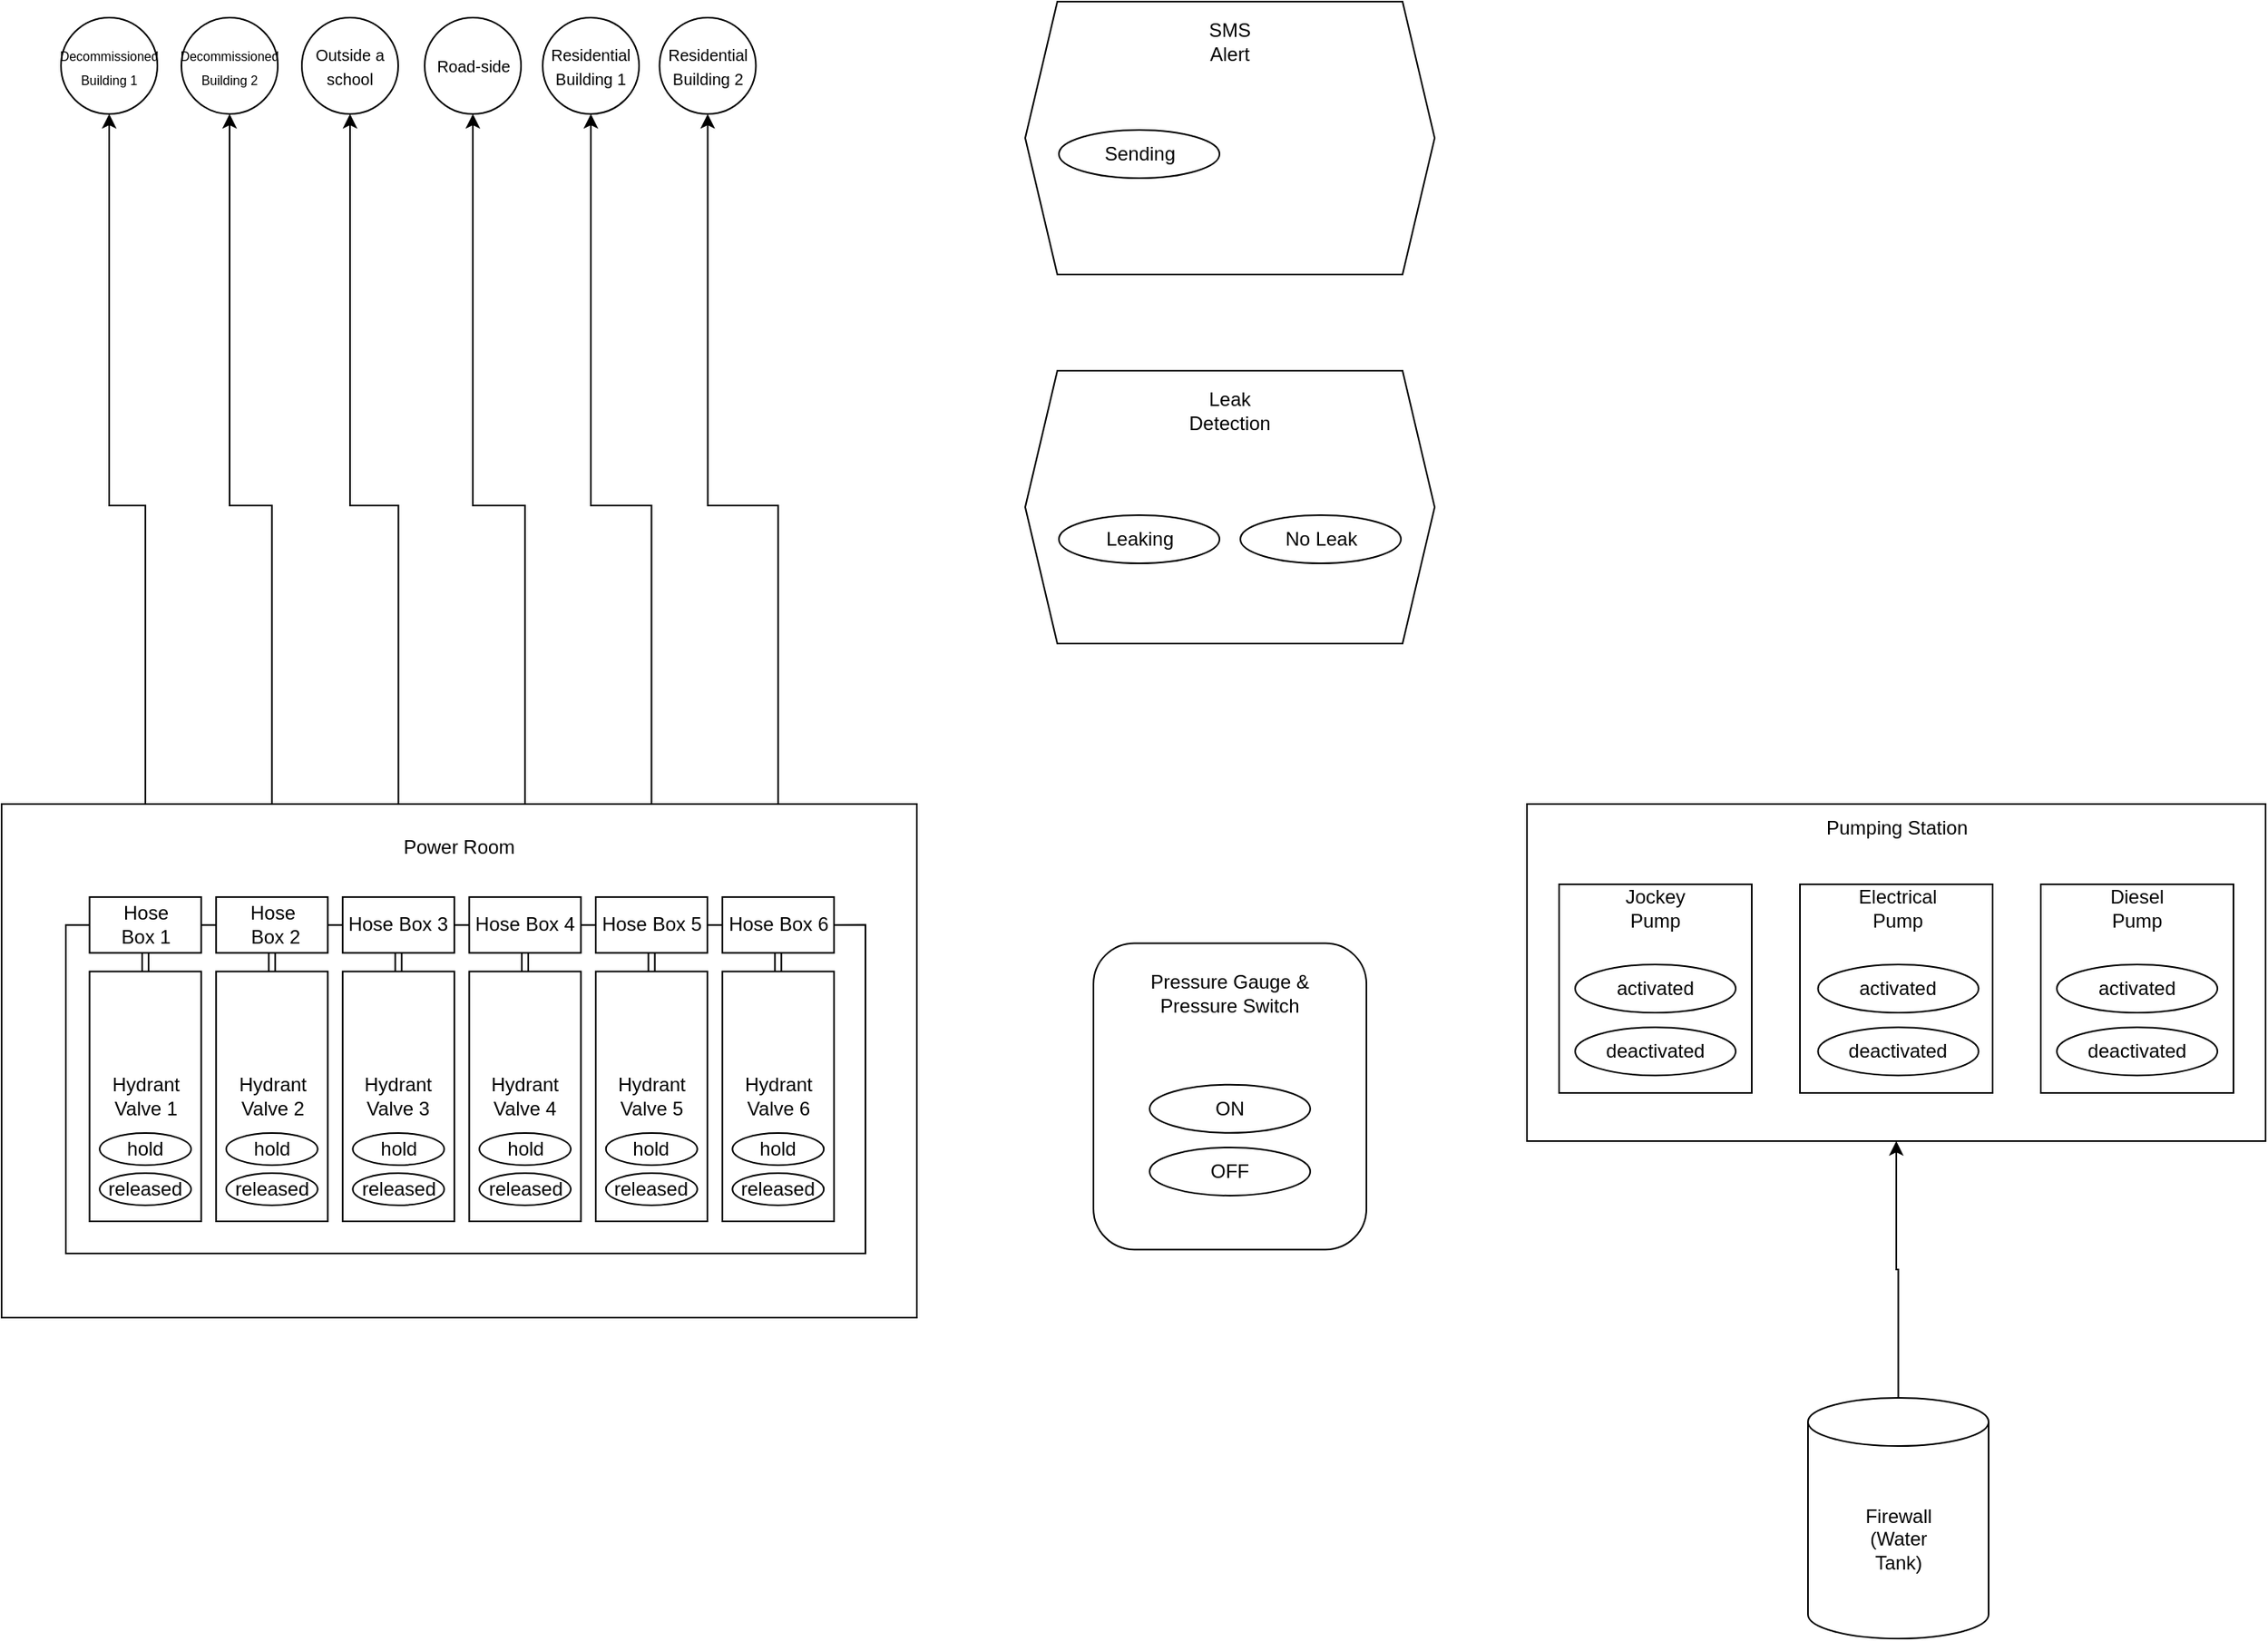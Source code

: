 <mxfile version="22.0.8" type="github">
  <diagram name="Page-1" id="oLvTEM1nEzkZ-Qc8hx-0">
    <mxGraphModel dx="1578" dy="974" grid="1" gridSize="10" guides="1" tooltips="1" connect="1" arrows="1" fold="1" page="1" pageScale="1" pageWidth="827" pageHeight="1169" math="0" shadow="0">
      <root>
        <mxCell id="0" />
        <mxCell id="1" parent="0" />
        <mxCell id="rU_V20zOn_BfO8SZIT1E-22" value="" style="edgeStyle=orthogonalEdgeStyle;rounded=0;orthogonalLoop=1;jettySize=auto;html=1;" edge="1" parent="1" source="rU_V20zOn_BfO8SZIT1E-1" target="rU_V20zOn_BfO8SZIT1E-16">
          <mxGeometry relative="1" as="geometry" />
        </mxCell>
        <mxCell id="rU_V20zOn_BfO8SZIT1E-1" value="Firewall&lt;br&gt;(Water&lt;br&gt;Tank)" style="shape=cylinder3;whiteSpace=wrap;html=1;boundedLbl=1;backgroundOutline=1;size=15;" vertex="1" parent="1">
          <mxGeometry x="1285" y="1070" width="112.5" height="150" as="geometry" />
        </mxCell>
        <mxCell id="rU_V20zOn_BfO8SZIT1E-31" style="edgeStyle=orthogonalEdgeStyle;rounded=0;orthogonalLoop=1;jettySize=auto;html=1;entryX=0.5;entryY=1;entryDx=0;entryDy=0;" edge="1" parent="1" source="rU_V20zOn_BfO8SZIT1E-10" target="rU_V20zOn_BfO8SZIT1E-24">
          <mxGeometry relative="1" as="geometry" />
        </mxCell>
        <mxCell id="rU_V20zOn_BfO8SZIT1E-32" style="edgeStyle=orthogonalEdgeStyle;rounded=0;orthogonalLoop=1;jettySize=auto;html=1;entryX=0.5;entryY=1;entryDx=0;entryDy=0;" edge="1" parent="1" source="rU_V20zOn_BfO8SZIT1E-11" target="rU_V20zOn_BfO8SZIT1E-25">
          <mxGeometry relative="1" as="geometry" />
        </mxCell>
        <mxCell id="rU_V20zOn_BfO8SZIT1E-33" style="edgeStyle=orthogonalEdgeStyle;rounded=0;orthogonalLoop=1;jettySize=auto;html=1;entryX=0.5;entryY=1;entryDx=0;entryDy=0;" edge="1" parent="1" source="rU_V20zOn_BfO8SZIT1E-12" target="rU_V20zOn_BfO8SZIT1E-26">
          <mxGeometry relative="1" as="geometry" />
        </mxCell>
        <mxCell id="rU_V20zOn_BfO8SZIT1E-34" style="edgeStyle=orthogonalEdgeStyle;rounded=0;orthogonalLoop=1;jettySize=auto;html=1;entryX=0.5;entryY=1;entryDx=0;entryDy=0;" edge="1" parent="1" source="rU_V20zOn_BfO8SZIT1E-13" target="rU_V20zOn_BfO8SZIT1E-27">
          <mxGeometry relative="1" as="geometry" />
        </mxCell>
        <mxCell id="rU_V20zOn_BfO8SZIT1E-36" style="edgeStyle=orthogonalEdgeStyle;rounded=0;orthogonalLoop=1;jettySize=auto;html=1;entryX=0.5;entryY=1;entryDx=0;entryDy=0;" edge="1" parent="1" source="rU_V20zOn_BfO8SZIT1E-14" target="rU_V20zOn_BfO8SZIT1E-28">
          <mxGeometry relative="1" as="geometry" />
        </mxCell>
        <mxCell id="rU_V20zOn_BfO8SZIT1E-37" style="edgeStyle=orthogonalEdgeStyle;rounded=0;orthogonalLoop=1;jettySize=auto;html=1;entryX=0.5;entryY=1;entryDx=0;entryDy=0;" edge="1" parent="1" source="rU_V20zOn_BfO8SZIT1E-15" target="rU_V20zOn_BfO8SZIT1E-29">
          <mxGeometry relative="1" as="geometry" />
        </mxCell>
        <mxCell id="rU_V20zOn_BfO8SZIT1E-16" value="" style="rounded=0;whiteSpace=wrap;html=1;" vertex="1" parent="1">
          <mxGeometry x="1110" y="700" width="460" height="210" as="geometry" />
        </mxCell>
        <mxCell id="rU_V20zOn_BfO8SZIT1E-17" value="Pumping Station" style="text;html=1;strokeColor=none;fillColor=none;align=center;verticalAlign=middle;whiteSpace=wrap;rounded=0;" vertex="1" parent="1">
          <mxGeometry x="1282.5" y="700" width="115" height="30" as="geometry" />
        </mxCell>
        <mxCell id="rU_V20zOn_BfO8SZIT1E-18" value="" style="rounded=0;whiteSpace=wrap;html=1;" vertex="1" parent="1">
          <mxGeometry x="1130" y="750" width="120" height="130" as="geometry" />
        </mxCell>
        <mxCell id="rU_V20zOn_BfO8SZIT1E-19" value="" style="rounded=0;whiteSpace=wrap;html=1;" vertex="1" parent="1">
          <mxGeometry x="1280" y="750" width="120" height="130" as="geometry" />
        </mxCell>
        <mxCell id="rU_V20zOn_BfO8SZIT1E-20" value="" style="rounded=0;whiteSpace=wrap;html=1;" vertex="1" parent="1">
          <mxGeometry x="1430" y="750" width="120" height="130" as="geometry" />
        </mxCell>
        <mxCell id="rU_V20zOn_BfO8SZIT1E-30" value="" style="group" vertex="1" connectable="0" parent="1">
          <mxGeometry x="197" y="210" width="432.75" height="60" as="geometry" />
        </mxCell>
        <mxCell id="rU_V20zOn_BfO8SZIT1E-24" value="&lt;font style=&quot;font-size: 8px;&quot;&gt;Decommissioned&lt;br&gt;Building 1&lt;/font&gt;" style="ellipse;whiteSpace=wrap;html=1;aspect=fixed;" vertex="1" parent="rU_V20zOn_BfO8SZIT1E-30">
          <mxGeometry width="60" height="60" as="geometry" />
        </mxCell>
        <mxCell id="rU_V20zOn_BfO8SZIT1E-25" value="&lt;font style=&quot;font-size: 8px;&quot;&gt;Decommissioned&lt;br&gt;Building 2&lt;/font&gt;" style="ellipse;whiteSpace=wrap;html=1;aspect=fixed;" vertex="1" parent="rU_V20zOn_BfO8SZIT1E-30">
          <mxGeometry x="75" width="60" height="60" as="geometry" />
        </mxCell>
        <mxCell id="rU_V20zOn_BfO8SZIT1E-26" value="&lt;font style=&quot;font-size: 10px;&quot;&gt;Outside a school&lt;/font&gt;" style="ellipse;whiteSpace=wrap;html=1;aspect=fixed;" vertex="1" parent="rU_V20zOn_BfO8SZIT1E-30">
          <mxGeometry x="150" width="60" height="60" as="geometry" />
        </mxCell>
        <mxCell id="rU_V20zOn_BfO8SZIT1E-27" value="&lt;font style=&quot;font-size: 10px;&quot;&gt;Road-side&lt;/font&gt;" style="ellipse;whiteSpace=wrap;html=1;aspect=fixed;" vertex="1" parent="rU_V20zOn_BfO8SZIT1E-30">
          <mxGeometry x="226.5" width="60" height="60" as="geometry" />
        </mxCell>
        <mxCell id="rU_V20zOn_BfO8SZIT1E-28" value="&lt;font style=&quot;font-size: 10px;&quot;&gt;Residential Building 1&lt;/font&gt;" style="ellipse;whiteSpace=wrap;html=1;aspect=fixed;" vertex="1" parent="rU_V20zOn_BfO8SZIT1E-30">
          <mxGeometry x="300" width="60" height="60" as="geometry" />
        </mxCell>
        <mxCell id="rU_V20zOn_BfO8SZIT1E-29" value="&lt;font style=&quot;font-size: 10px;&quot;&gt;Residential Building 2&lt;/font&gt;" style="ellipse;whiteSpace=wrap;html=1;aspect=fixed;" vertex="1" parent="rU_V20zOn_BfO8SZIT1E-30">
          <mxGeometry x="372.75" width="60" height="60" as="geometry" />
        </mxCell>
        <mxCell id="jB4zj64bug9bXaOwarFB-1" value="" style="rounded=0;whiteSpace=wrap;html=1;" parent="1" vertex="1">
          <mxGeometry x="160" y="700" width="570" height="320" as="geometry" />
        </mxCell>
        <mxCell id="rU_V20zOn_BfO8SZIT1E-2" value="Power Room" style="text;html=1;strokeColor=none;fillColor=none;align=center;verticalAlign=middle;whiteSpace=wrap;rounded=0;" vertex="1" parent="1">
          <mxGeometry x="392.841" y="710" width="104.318" height="34.774" as="geometry" />
        </mxCell>
        <mxCell id="rU_V20zOn_BfO8SZIT1E-3" value="Hydrant Valve 1" style="rounded=0;whiteSpace=wrap;html=1;flipH=1;" vertex="1" parent="1">
          <mxGeometry x="214.77" y="804.32" width="69.55" height="155.68" as="geometry" />
        </mxCell>
        <mxCell id="rU_V20zOn_BfO8SZIT1E-4" value="Hydrant Valve 2" style="rounded=0;whiteSpace=wrap;html=1;flipH=1;" vertex="1" parent="1">
          <mxGeometry x="293.59" y="804.32" width="69.55" height="155.68" as="geometry" />
        </mxCell>
        <mxCell id="rU_V20zOn_BfO8SZIT1E-5" value="Hydrant Valve 3" style="rounded=0;whiteSpace=wrap;html=1;flipH=1;" vertex="1" parent="1">
          <mxGeometry x="372.41" y="804.32" width="69.55" height="155.68" as="geometry" />
        </mxCell>
        <mxCell id="rU_V20zOn_BfO8SZIT1E-6" value="Hydrant Valve 4" style="rounded=0;whiteSpace=wrap;html=1;flipH=1;" vertex="1" parent="1">
          <mxGeometry x="451.23" y="804.32" width="69.55" height="155.68" as="geometry" />
        </mxCell>
        <mxCell id="rU_V20zOn_BfO8SZIT1E-8" value="Hydrant Valve 5" style="rounded=0;whiteSpace=wrap;html=1;flipH=1;" vertex="1" parent="1">
          <mxGeometry x="530.05" y="804.32" width="69.55" height="155.68" as="geometry" />
        </mxCell>
        <mxCell id="rU_V20zOn_BfO8SZIT1E-9" value="Hydrant Valve 6" style="rounded=0;whiteSpace=wrap;html=1;flipH=1;" vertex="1" parent="1">
          <mxGeometry x="608.86" y="804.32" width="69.55" height="155.68" as="geometry" />
        </mxCell>
        <mxCell id="rU_V20zOn_BfO8SZIT1E-40" style="rounded=0;orthogonalLoop=1;jettySize=auto;html=1;shape=link;" edge="1" parent="1" source="rU_V20zOn_BfO8SZIT1E-10" target="rU_V20zOn_BfO8SZIT1E-3">
          <mxGeometry relative="1" as="geometry" />
        </mxCell>
        <mxCell id="rU_V20zOn_BfO8SZIT1E-47" style="edgeStyle=orthogonalEdgeStyle;rounded=0;orthogonalLoop=1;jettySize=auto;html=1;endArrow=none;endFill=0;" edge="1" parent="1" source="rU_V20zOn_BfO8SZIT1E-10" target="rU_V20zOn_BfO8SZIT1E-11">
          <mxGeometry relative="1" as="geometry" />
        </mxCell>
        <mxCell id="rU_V20zOn_BfO8SZIT1E-54" style="edgeStyle=orthogonalEdgeStyle;rounded=0;orthogonalLoop=1;jettySize=auto;html=1;entryX=1;entryY=0.5;entryDx=0;entryDy=0;endArrow=none;endFill=0;" edge="1" parent="1" source="rU_V20zOn_BfO8SZIT1E-10" target="rU_V20zOn_BfO8SZIT1E-15">
          <mxGeometry relative="1" as="geometry">
            <Array as="points">
              <mxPoint x="200" y="775" />
              <mxPoint x="200" y="980" />
              <mxPoint x="698" y="980" />
              <mxPoint x="698" y="775" />
            </Array>
          </mxGeometry>
        </mxCell>
        <mxCell id="rU_V20zOn_BfO8SZIT1E-10" value="Hose &lt;br&gt;Box 1" style="rounded=0;whiteSpace=wrap;html=1;flipH=1;" vertex="1" parent="1">
          <mxGeometry x="214.773" y="757.956" width="69.545" height="34.774" as="geometry" />
        </mxCell>
        <mxCell id="rU_V20zOn_BfO8SZIT1E-46" style="rounded=0;orthogonalLoop=1;jettySize=auto;html=1;shape=link;" edge="1" parent="1" source="rU_V20zOn_BfO8SZIT1E-11" target="rU_V20zOn_BfO8SZIT1E-4">
          <mxGeometry relative="1" as="geometry" />
        </mxCell>
        <mxCell id="rU_V20zOn_BfO8SZIT1E-49" style="edgeStyle=orthogonalEdgeStyle;rounded=0;orthogonalLoop=1;jettySize=auto;html=1;endArrow=none;endFill=0;" edge="1" parent="1" source="rU_V20zOn_BfO8SZIT1E-11" target="rU_V20zOn_BfO8SZIT1E-12">
          <mxGeometry relative="1" as="geometry" />
        </mxCell>
        <mxCell id="rU_V20zOn_BfO8SZIT1E-11" value="Hose&lt;br&gt;&amp;nbsp;Box 2" style="rounded=0;whiteSpace=wrap;html=1;flipH=1;" vertex="1" parent="1">
          <mxGeometry x="293.591" y="757.956" width="69.545" height="34.774" as="geometry" />
        </mxCell>
        <mxCell id="rU_V20zOn_BfO8SZIT1E-42" style="rounded=0;orthogonalLoop=1;jettySize=auto;html=1;shape=link;" edge="1" parent="1" source="rU_V20zOn_BfO8SZIT1E-12" target="rU_V20zOn_BfO8SZIT1E-5">
          <mxGeometry relative="1" as="geometry" />
        </mxCell>
        <mxCell id="rU_V20zOn_BfO8SZIT1E-50" style="edgeStyle=orthogonalEdgeStyle;rounded=0;orthogonalLoop=1;jettySize=auto;html=1;endArrow=none;endFill=0;" edge="1" parent="1" source="rU_V20zOn_BfO8SZIT1E-12" target="rU_V20zOn_BfO8SZIT1E-13">
          <mxGeometry relative="1" as="geometry" />
        </mxCell>
        <mxCell id="rU_V20zOn_BfO8SZIT1E-12" value="Hose Box&amp;nbsp;3" style="rounded=0;whiteSpace=wrap;html=1;flipH=1;" vertex="1" parent="1">
          <mxGeometry x="372.409" y="757.956" width="69.545" height="34.774" as="geometry" />
        </mxCell>
        <mxCell id="rU_V20zOn_BfO8SZIT1E-43" style="rounded=0;orthogonalLoop=1;jettySize=auto;html=1;shape=link;" edge="1" parent="1" source="rU_V20zOn_BfO8SZIT1E-13" target="rU_V20zOn_BfO8SZIT1E-6">
          <mxGeometry relative="1" as="geometry" />
        </mxCell>
        <mxCell id="rU_V20zOn_BfO8SZIT1E-51" style="edgeStyle=orthogonalEdgeStyle;rounded=0;orthogonalLoop=1;jettySize=auto;html=1;endArrow=none;endFill=0;" edge="1" parent="1" source="rU_V20zOn_BfO8SZIT1E-13" target="rU_V20zOn_BfO8SZIT1E-14">
          <mxGeometry relative="1" as="geometry" />
        </mxCell>
        <mxCell id="rU_V20zOn_BfO8SZIT1E-13" value="Hose Box&amp;nbsp;4" style="rounded=0;whiteSpace=wrap;html=1;flipH=1;" vertex="1" parent="1">
          <mxGeometry x="451.227" y="757.956" width="69.545" height="34.774" as="geometry" />
        </mxCell>
        <mxCell id="rU_V20zOn_BfO8SZIT1E-44" style="rounded=0;orthogonalLoop=1;jettySize=auto;html=1;shape=link;" edge="1" parent="1" source="rU_V20zOn_BfO8SZIT1E-14" target="rU_V20zOn_BfO8SZIT1E-8">
          <mxGeometry relative="1" as="geometry" />
        </mxCell>
        <mxCell id="rU_V20zOn_BfO8SZIT1E-52" style="edgeStyle=orthogonalEdgeStyle;rounded=0;orthogonalLoop=1;jettySize=auto;html=1;endArrow=none;endFill=0;" edge="1" parent="1" source="rU_V20zOn_BfO8SZIT1E-14" target="rU_V20zOn_BfO8SZIT1E-15">
          <mxGeometry relative="1" as="geometry" />
        </mxCell>
        <mxCell id="rU_V20zOn_BfO8SZIT1E-14" value="Hose Box&amp;nbsp;5" style="rounded=0;whiteSpace=wrap;html=1;flipH=1;" vertex="1" parent="1">
          <mxGeometry x="530.045" y="757.956" width="69.545" height="34.774" as="geometry" />
        </mxCell>
        <mxCell id="rU_V20zOn_BfO8SZIT1E-45" style="rounded=0;orthogonalLoop=1;jettySize=auto;html=1;shape=link;" edge="1" parent="1" source="rU_V20zOn_BfO8SZIT1E-15" target="rU_V20zOn_BfO8SZIT1E-9">
          <mxGeometry relative="1" as="geometry" />
        </mxCell>
        <mxCell id="rU_V20zOn_BfO8SZIT1E-15" value="Hose Box&amp;nbsp;6" style="rounded=0;whiteSpace=wrap;html=1;flipH=1;" vertex="1" parent="1">
          <mxGeometry x="608.864" y="757.956" width="69.545" height="34.774" as="geometry" />
        </mxCell>
        <mxCell id="rU_V20zOn_BfO8SZIT1E-55" value="activated" style="ellipse;whiteSpace=wrap;html=1;" vertex="1" parent="1">
          <mxGeometry x="1140" y="800" width="100" height="30" as="geometry" />
        </mxCell>
        <mxCell id="rU_V20zOn_BfO8SZIT1E-58" value="deactivated" style="ellipse;whiteSpace=wrap;html=1;" vertex="1" parent="1">
          <mxGeometry x="1140" y="839.09" width="100" height="30" as="geometry" />
        </mxCell>
        <mxCell id="rU_V20zOn_BfO8SZIT1E-59" value="activated" style="ellipse;whiteSpace=wrap;html=1;" vertex="1" parent="1">
          <mxGeometry x="1291.25" y="800" width="100" height="30" as="geometry" />
        </mxCell>
        <mxCell id="rU_V20zOn_BfO8SZIT1E-60" value="deactivated" style="ellipse;whiteSpace=wrap;html=1;" vertex="1" parent="1">
          <mxGeometry x="1291.25" y="839.09" width="100" height="30" as="geometry" />
        </mxCell>
        <mxCell id="rU_V20zOn_BfO8SZIT1E-61" value="activated" style="ellipse;whiteSpace=wrap;html=1;" vertex="1" parent="1">
          <mxGeometry x="1440" y="800" width="100" height="30" as="geometry" />
        </mxCell>
        <mxCell id="rU_V20zOn_BfO8SZIT1E-62" value="deactivated" style="ellipse;whiteSpace=wrap;html=1;" vertex="1" parent="1">
          <mxGeometry x="1440" y="839.09" width="100" height="30" as="geometry" />
        </mxCell>
        <mxCell id="rU_V20zOn_BfO8SZIT1E-63" value="Jockey&lt;br&gt;Pump" style="text;html=1;strokeColor=none;fillColor=none;align=center;verticalAlign=middle;whiteSpace=wrap;rounded=0;" vertex="1" parent="1">
          <mxGeometry x="1160" y="750" width="60" height="30" as="geometry" />
        </mxCell>
        <mxCell id="rU_V20zOn_BfO8SZIT1E-64" value="Electrical&lt;br&gt;Pump" style="text;html=1;strokeColor=none;fillColor=none;align=center;verticalAlign=middle;whiteSpace=wrap;rounded=0;" vertex="1" parent="1">
          <mxGeometry x="1311.25" y="750" width="60" height="30" as="geometry" />
        </mxCell>
        <mxCell id="rU_V20zOn_BfO8SZIT1E-65" value="Diesel&lt;br&gt;Pump" style="text;html=1;strokeColor=none;fillColor=none;align=center;verticalAlign=middle;whiteSpace=wrap;rounded=0;" vertex="1" parent="1">
          <mxGeometry x="1460" y="750" width="60" height="30" as="geometry" />
        </mxCell>
        <mxCell id="rU_V20zOn_BfO8SZIT1E-68" value="hold" style="ellipse;whiteSpace=wrap;html=1;" vertex="1" parent="1">
          <mxGeometry x="221.08" y="905" width="56.93" height="20" as="geometry" />
        </mxCell>
        <mxCell id="rU_V20zOn_BfO8SZIT1E-69" value="released" style="ellipse;whiteSpace=wrap;html=1;" vertex="1" parent="1">
          <mxGeometry x="221.08" y="930" width="56.93" height="20" as="geometry" />
        </mxCell>
        <mxCell id="rU_V20zOn_BfO8SZIT1E-70" value="hold" style="ellipse;whiteSpace=wrap;html=1;" vertex="1" parent="1">
          <mxGeometry x="299.9" y="905" width="56.93" height="20" as="geometry" />
        </mxCell>
        <mxCell id="rU_V20zOn_BfO8SZIT1E-71" value="released" style="ellipse;whiteSpace=wrap;html=1;" vertex="1" parent="1">
          <mxGeometry x="299.9" y="930" width="56.93" height="20" as="geometry" />
        </mxCell>
        <mxCell id="rU_V20zOn_BfO8SZIT1E-72" value="hold" style="ellipse;whiteSpace=wrap;html=1;" vertex="1" parent="1">
          <mxGeometry x="378.72" y="905" width="56.93" height="20" as="geometry" />
        </mxCell>
        <mxCell id="rU_V20zOn_BfO8SZIT1E-73" value="released" style="ellipse;whiteSpace=wrap;html=1;" vertex="1" parent="1">
          <mxGeometry x="378.72" y="930" width="56.93" height="20" as="geometry" />
        </mxCell>
        <mxCell id="rU_V20zOn_BfO8SZIT1E-74" value="hold" style="ellipse;whiteSpace=wrap;html=1;" vertex="1" parent="1">
          <mxGeometry x="457.54" y="905" width="56.93" height="20" as="geometry" />
        </mxCell>
        <mxCell id="rU_V20zOn_BfO8SZIT1E-75" value="released" style="ellipse;whiteSpace=wrap;html=1;" vertex="1" parent="1">
          <mxGeometry x="457.54" y="930" width="56.93" height="20" as="geometry" />
        </mxCell>
        <mxCell id="rU_V20zOn_BfO8SZIT1E-76" value="hold" style="ellipse;whiteSpace=wrap;html=1;" vertex="1" parent="1">
          <mxGeometry x="536.36" y="905" width="56.93" height="20" as="geometry" />
        </mxCell>
        <mxCell id="rU_V20zOn_BfO8SZIT1E-77" value="released" style="ellipse;whiteSpace=wrap;html=1;" vertex="1" parent="1">
          <mxGeometry x="536.36" y="930" width="56.93" height="20" as="geometry" />
        </mxCell>
        <mxCell id="rU_V20zOn_BfO8SZIT1E-78" value="hold" style="ellipse;whiteSpace=wrap;html=1;" vertex="1" parent="1">
          <mxGeometry x="615.17" y="905" width="56.93" height="20" as="geometry" />
        </mxCell>
        <mxCell id="rU_V20zOn_BfO8SZIT1E-79" value="released" style="ellipse;whiteSpace=wrap;html=1;" vertex="1" parent="1">
          <mxGeometry x="615.17" y="930" width="56.93" height="20" as="geometry" />
        </mxCell>
        <mxCell id="rU_V20zOn_BfO8SZIT1E-81" value="" style="rounded=1;whiteSpace=wrap;html=1;" vertex="1" parent="1">
          <mxGeometry x="840" y="786.7" width="170" height="190.91" as="geometry" />
        </mxCell>
        <mxCell id="rU_V20zOn_BfO8SZIT1E-82" value="ON" style="ellipse;whiteSpace=wrap;html=1;" vertex="1" parent="1">
          <mxGeometry x="875" y="874.88" width="100" height="30" as="geometry" />
        </mxCell>
        <mxCell id="rU_V20zOn_BfO8SZIT1E-83" value="OFF" style="ellipse;whiteSpace=wrap;html=1;" vertex="1" parent="1">
          <mxGeometry x="875" y="913.97" width="100" height="30" as="geometry" />
        </mxCell>
        <mxCell id="rU_V20zOn_BfO8SZIT1E-84" value="Pressure Gauge &amp;amp; Pressure Switch" style="text;html=1;strokeColor=none;fillColor=none;align=center;verticalAlign=middle;whiteSpace=wrap;rounded=0;" vertex="1" parent="1">
          <mxGeometry x="870" y="803.06" width="110" height="30" as="geometry" />
        </mxCell>
        <mxCell id="rU_V20zOn_BfO8SZIT1E-85" value="" style="shape=hexagon;perimeter=hexagonPerimeter2;whiteSpace=wrap;html=1;fixedSize=1;" vertex="1" parent="1">
          <mxGeometry x="797.5" y="430" width="255" height="170" as="geometry" />
        </mxCell>
        <mxCell id="rU_V20zOn_BfO8SZIT1E-87" value="Leaking" style="ellipse;whiteSpace=wrap;html=1;" vertex="1" parent="1">
          <mxGeometry x="818.5" y="520" width="100" height="30" as="geometry" />
        </mxCell>
        <mxCell id="rU_V20zOn_BfO8SZIT1E-88" value="No Leak" style="ellipse;whiteSpace=wrap;html=1;" vertex="1" parent="1">
          <mxGeometry x="931.5" y="520" width="100" height="30" as="geometry" />
        </mxCell>
        <mxCell id="rU_V20zOn_BfO8SZIT1E-89" value="Leak Detection" style="text;html=1;strokeColor=none;fillColor=none;align=center;verticalAlign=middle;whiteSpace=wrap;rounded=0;" vertex="1" parent="1">
          <mxGeometry x="895" y="440" width="60" height="30" as="geometry" />
        </mxCell>
        <mxCell id="rU_V20zOn_BfO8SZIT1E-90" value="" style="shape=hexagon;perimeter=hexagonPerimeter2;whiteSpace=wrap;html=1;fixedSize=1;" vertex="1" parent="1">
          <mxGeometry x="797.5" y="200" width="255" height="170" as="geometry" />
        </mxCell>
        <mxCell id="rU_V20zOn_BfO8SZIT1E-91" value="SMS&lt;br&gt;Alert" style="text;html=1;strokeColor=none;fillColor=none;align=center;verticalAlign=middle;whiteSpace=wrap;rounded=0;" vertex="1" parent="1">
          <mxGeometry x="895" y="210" width="60" height="30" as="geometry" />
        </mxCell>
        <mxCell id="rU_V20zOn_BfO8SZIT1E-92" value="Sending" style="ellipse;whiteSpace=wrap;html=1;" vertex="1" parent="1">
          <mxGeometry x="818.5" y="280" width="100" height="30" as="geometry" />
        </mxCell>
      </root>
    </mxGraphModel>
  </diagram>
</mxfile>
